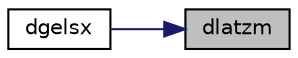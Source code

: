 digraph "dlatzm"
{
 // LATEX_PDF_SIZE
  edge [fontname="Helvetica",fontsize="10",labelfontname="Helvetica",labelfontsize="10"];
  node [fontname="Helvetica",fontsize="10",shape=record];
  rankdir="RL";
  Node1 [label="dlatzm",height=0.2,width=0.4,color="black", fillcolor="grey75", style="filled", fontcolor="black",tooltip="DLATZM"];
  Node1 -> Node2 [dir="back",color="midnightblue",fontsize="10",style="solid",fontname="Helvetica"];
  Node2 [label="dgelsx",height=0.2,width=0.4,color="black", fillcolor="white", style="filled",URL="$dgelsx_8f.html#a6252143bd7183eb34700395cbe013ff6",tooltip="DGELSX solves overdetermined or underdetermined systems for GE matrices"];
}

